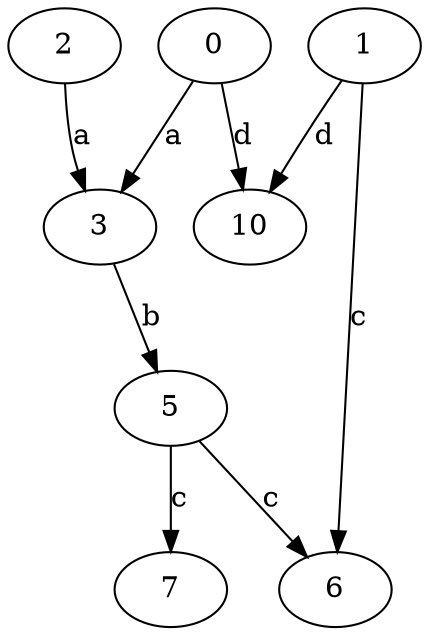 strict digraph  {
2;
3;
5;
6;
0;
1;
7;
10;
2 -> 3  [label=a];
3 -> 5  [label=b];
5 -> 6  [label=c];
5 -> 7  [label=c];
0 -> 3  [label=a];
0 -> 10  [label=d];
1 -> 6  [label=c];
1 -> 10  [label=d];
}
